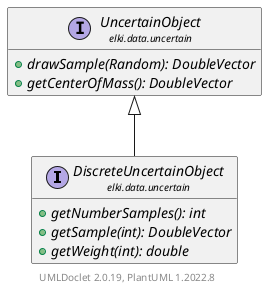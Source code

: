 @startuml
    remove .*\.(Instance|Par|Parameterizer|Factory)$
    set namespaceSeparator none
    hide empty fields
    hide empty methods

    interface "<size:14>DiscreteUncertainObject\n<size:10>elki.data.uncertain" as elki.data.uncertain.DiscreteUncertainObject [[DiscreteUncertainObject.html]] {
        {abstract} +getNumberSamples(): int
        {abstract} +getSample(int): DoubleVector
        {abstract} +getWeight(int): double
    }

    interface "<size:14>UncertainObject\n<size:10>elki.data.uncertain" as elki.data.uncertain.UncertainObject [[UncertainObject.html]] {
        {abstract} +drawSample(Random): DoubleVector
        {abstract} +getCenterOfMass(): DoubleVector
    }

    elki.data.uncertain.UncertainObject <|-- elki.data.uncertain.DiscreteUncertainObject

    center footer UMLDoclet 2.0.19, PlantUML 1.2022.8
@enduml
